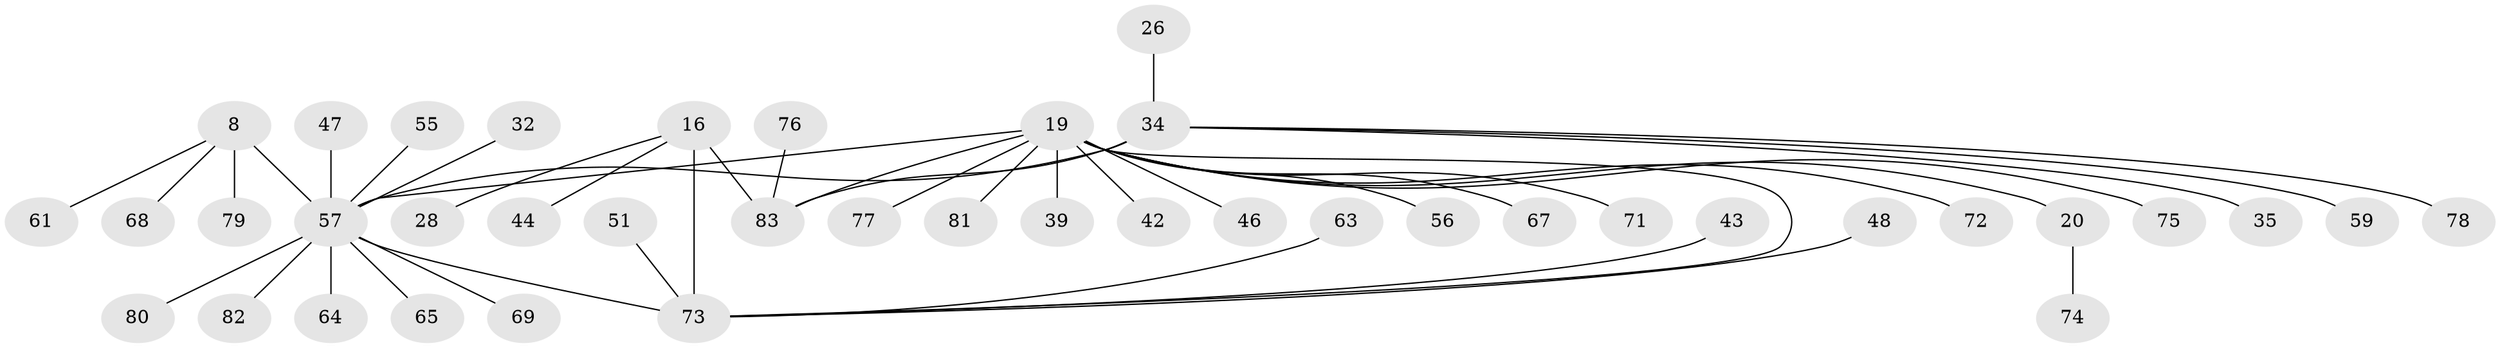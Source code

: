 // original degree distribution, {7: 0.04819277108433735, 5: 0.03614457831325301, 9: 0.04819277108433735, 8: 0.03614457831325301, 4: 0.024096385542168676, 6: 0.024096385542168676, 3: 0.10843373493975904, 2: 0.14457831325301204, 1: 0.5301204819277109}
// Generated by graph-tools (version 1.1) at 2025/55/03/09/25 04:55:03]
// undirected, 41 vertices, 43 edges
graph export_dot {
graph [start="1"]
  node [color=gray90,style=filled];
  8 [super="+6"];
  16 [super="+14"];
  19 [super="+18+12"];
  20 [super="+17"];
  26;
  28;
  32;
  34 [super="+3"];
  35;
  39;
  42;
  43;
  44 [super="+27+29"];
  46;
  47;
  48;
  51;
  55;
  56;
  57 [super="+23+7+50"];
  59 [super="+49"];
  61;
  63;
  64;
  65;
  67;
  68;
  69 [super="+62"];
  71 [super="+66"];
  72 [super="+45"];
  73 [super="+15+25"];
  74 [super="+36"];
  75 [super="+24"];
  76 [super="+38"];
  77;
  78;
  79;
  80;
  81 [super="+52"];
  82;
  83 [super="+21+70"];
  8 -- 68;
  8 -- 79;
  8 -- 61;
  8 -- 57 [weight=4];
  16 -- 28;
  16 -- 44;
  16 -- 73 [weight=4];
  16 -- 83;
  19 -- 20 [weight=4];
  19 -- 39 [weight=2];
  19 -- 77;
  19 -- 67;
  19 -- 42;
  19 -- 46;
  19 -- 81 [weight=2];
  19 -- 56;
  19 -- 57 [weight=6];
  19 -- 75;
  19 -- 71;
  19 -- 72 [weight=2];
  19 -- 73 [weight=2];
  19 -- 83;
  20 -- 74;
  26 -- 34;
  32 -- 57;
  34 -- 35;
  34 -- 78;
  34 -- 57 [weight=3];
  34 -- 59;
  34 -- 83 [weight=4];
  43 -- 73;
  47 -- 57;
  48 -- 73;
  51 -- 73;
  55 -- 57;
  57 -- 65;
  57 -- 80;
  57 -- 64;
  57 -- 82;
  57 -- 69;
  57 -- 73 [weight=2];
  63 -- 73;
  76 -- 83;
}
